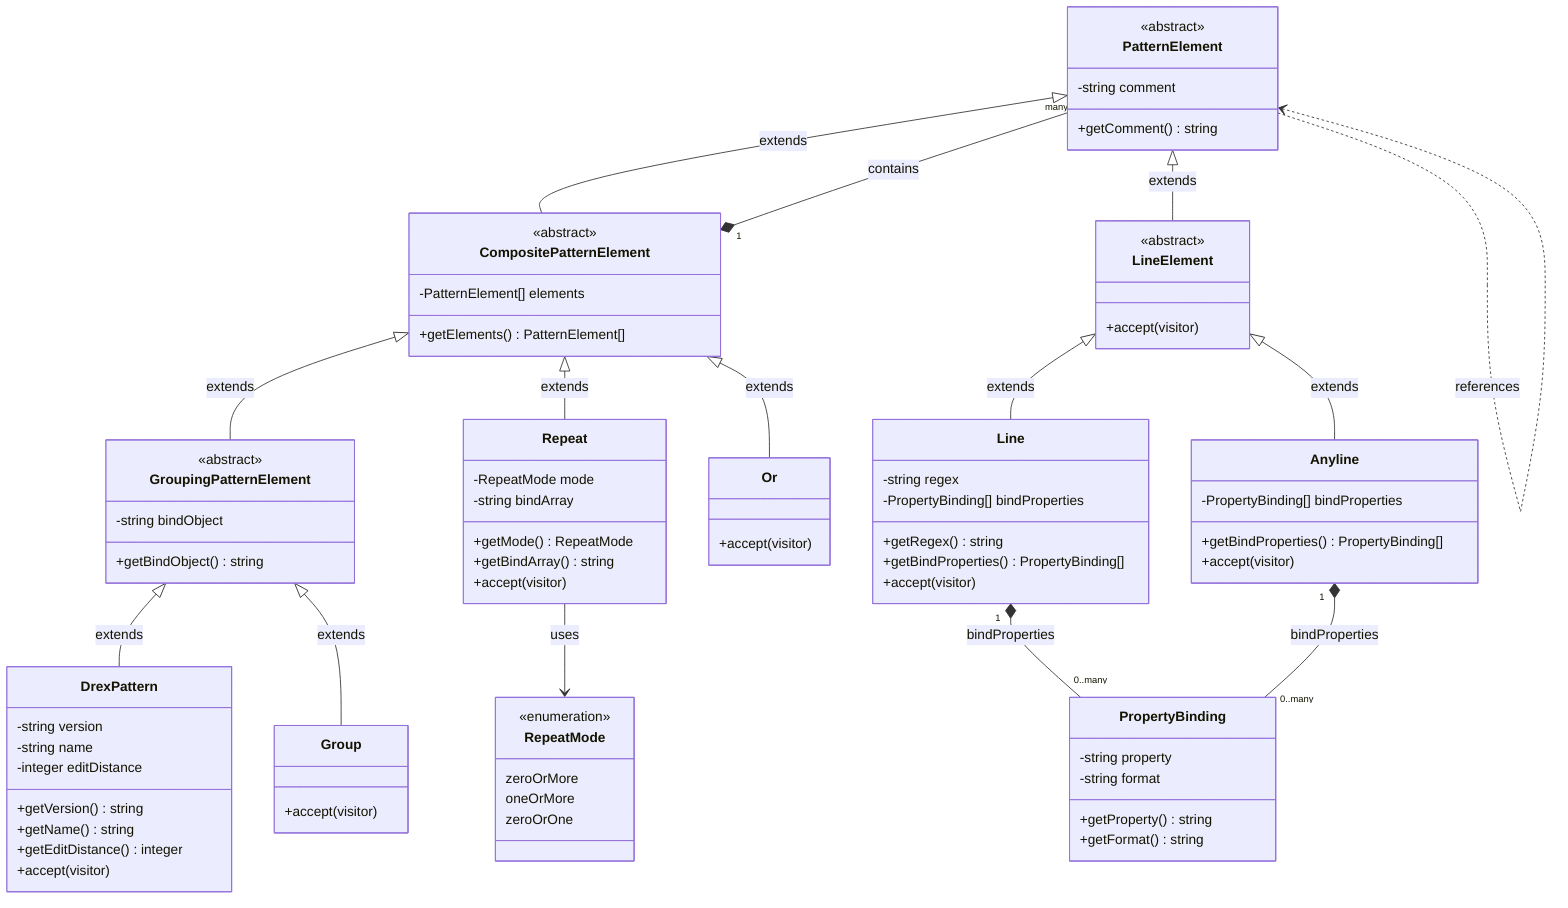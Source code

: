 classDiagram
    class PatternElement {
        <<abstract>>
        -string comment
        +getComment() string
    }

    class CompositePatternElement {
        <<abstract>>
        -PatternElement[] elements
        +getElements() PatternElement[]
    }

    class GroupingPatternElement {
        <<abstract>>
        -string bindObject
        +getBindObject() string
    }

    class DrexPattern {
        -string version
        -string name
        -integer editDistance
        +getVersion() string
        +getName() string
        +getEditDistance() integer
        +accept(visitor)
    }

    class Group {
        +accept(visitor)
    }

    class Repeat {
        -RepeatMode mode
        -string bindArray
        +getMode() RepeatMode
        +getBindArray() string
        +accept(visitor)
    }

    class Or {
        +accept(visitor)
    }

    class LineElement {
        <<abstract>>
        +accept(visitor)
    }

    class Line {
        -string regex
        -PropertyBinding[] bindProperties
        +getRegex() string
        +getBindProperties() PropertyBinding[]
        +accept(visitor)
    }

    class Anyline {
        -PropertyBinding[] bindProperties
        +getBindProperties() PropertyBinding[]
        +accept(visitor)
    }

    class RepeatMode {
        <<enumeration>>
        zeroOrMore
        oneOrMore
        zeroOrOne
    }

    class PropertyBinding {
        -string property
        -string format
        +getProperty() string
        +getFormat() string
    }

%% Relationships
    PatternElement <|-- CompositePatternElement : extends
    PatternElement <|-- LineElement : extends

    CompositePatternElement <|-- GroupingPatternElement : extends
    GroupingPatternElement <|-- DrexPattern : extends
    GroupingPatternElement <|-- Group : extends

    CompositePatternElement <|-- Repeat : extends
    CompositePatternElement <|-- Or : extends

    LineElement <|-- Line : extends
    LineElement <|-- Anyline : extends

    CompositePatternElement "1" *-- "many" PatternElement : contains

    Repeat --> RepeatMode : uses
    Line "1" *-- "0..many" PropertyBinding : bindProperties
    Anyline "1" *-- "0..many" PropertyBinding : bindProperties

%% Self-referencing for recursive structure
    PatternElement ..> PatternElement : references